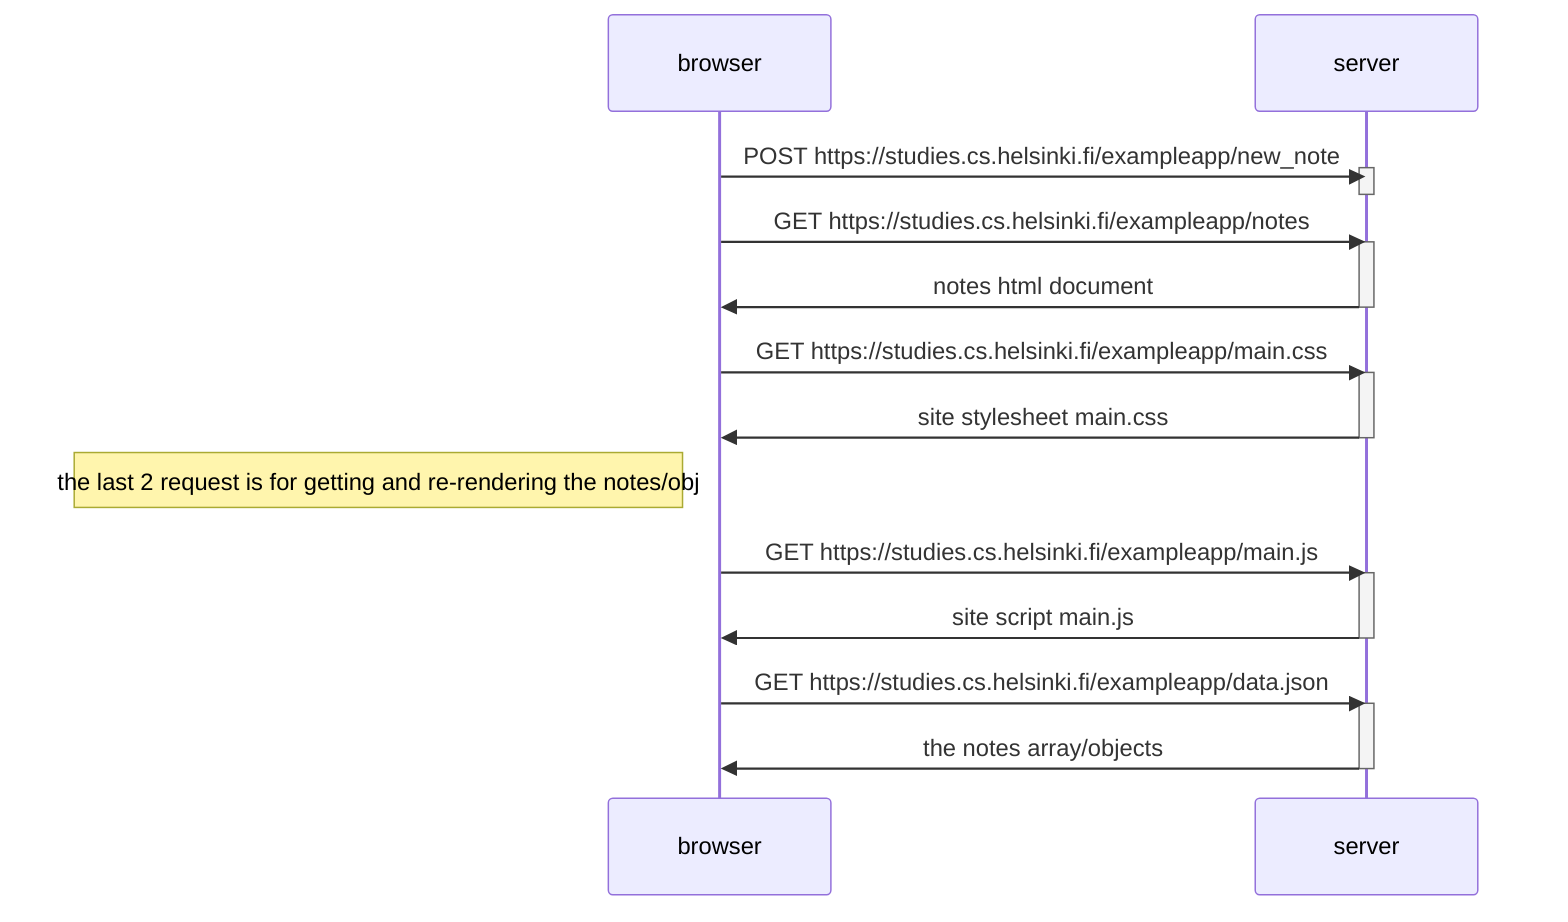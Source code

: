 sequenceDiagram
    participant B as browser
    participant S as server

    B->>S: POST https://studies.cs.helsinki.fi/exampleapp/new_note
    activate S
    deactivate S

    B->>S: GET https://studies.cs.helsinki.fi/exampleapp/notes
    activate S
    S->>B: notes html document
    deactivate S

    B->>S: GET https://studies.cs.helsinki.fi/exampleapp/main.css
    activate S
    S->>B: site stylesheet main.css
    deactivate S


    Note left of B: the last 2 request is for getting and re-rendering the notes/obj

    B->>S: GET https://studies.cs.helsinki.fi/exampleapp/main.js
    activate S
    S->>B: site script main.js
    deactivate S

    B->>S: GET https://studies.cs.helsinki.fi/exampleapp/data.json
    activate S
    S->>B: the notes array/objects
    deactivate S